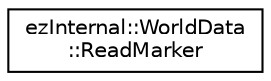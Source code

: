 digraph "Graphical Class Hierarchy"
{
 // LATEX_PDF_SIZE
  edge [fontname="Helvetica",fontsize="10",labelfontname="Helvetica",labelfontsize="10"];
  node [fontname="Helvetica",fontsize="10",shape=record];
  rankdir="LR";
  Node0 [label="ezInternal::WorldData\l::ReadMarker",height=0.2,width=0.4,color="black", fillcolor="white", style="filled",URL="$d4/d8f/classez_internal_1_1_world_data_1_1_read_marker.htm",tooltip=" "];
}
